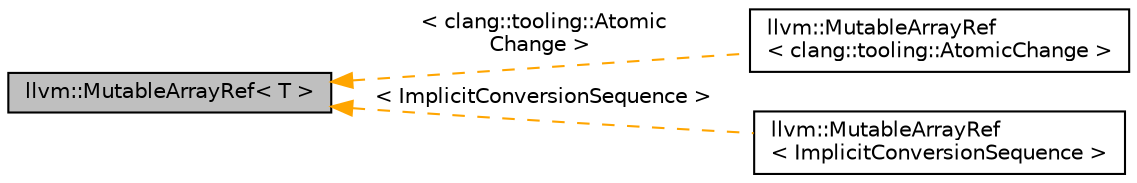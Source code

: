 digraph "llvm::MutableArrayRef&lt; T &gt;"
{
 // LATEX_PDF_SIZE
  bgcolor="transparent";
  edge [fontname="Helvetica",fontsize="10",labelfontname="Helvetica",labelfontsize="10"];
  node [fontname="Helvetica",fontsize="10",shape=record];
  rankdir="LR";
  Node1 [label="llvm::MutableArrayRef\< T \>",height=0.2,width=0.4,color="black", fillcolor="grey75", style="filled", fontcolor="black",tooltip=" "];
  Node1 -> Node2 [dir="back",color="orange",fontsize="10",style="dashed",label=" \< clang::tooling::Atomic\lChange \>" ,fontname="Helvetica"];
  Node2 [label="llvm::MutableArrayRef\l\< clang::tooling::AtomicChange \>",height=0.2,width=0.4,color="black",URL="$classllvm_1_1MutableArrayRef.html",tooltip=" "];
  Node1 -> Node3 [dir="back",color="orange",fontsize="10",style="dashed",label=" \< ImplicitConversionSequence \>" ,fontname="Helvetica"];
  Node3 [label="llvm::MutableArrayRef\l\< ImplicitConversionSequence \>",height=0.2,width=0.4,color="black",URL="$classllvm_1_1MutableArrayRef.html",tooltip=" "];
}

